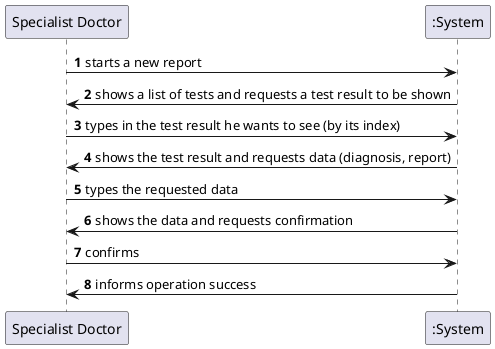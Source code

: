 @startuml

autonumber

"Specialist Doctor" -> ":System": starts a new report
":System" -> "Specialist Doctor": shows a list of tests and requests a test result to be shown
"Specialist Doctor" -> ":System": types in the test result he wants to see (by its index)
":System" -> "Specialist Doctor": shows the test result and requests data (diagnosis, report)
"Specialist Doctor" -> ":System": types the requested data
":System" -> "Specialist Doctor": shows the data and requests confirmation
"Specialist Doctor" -> ":System": confirms
":System" -> "Specialist Doctor": informs operation success
@enduml